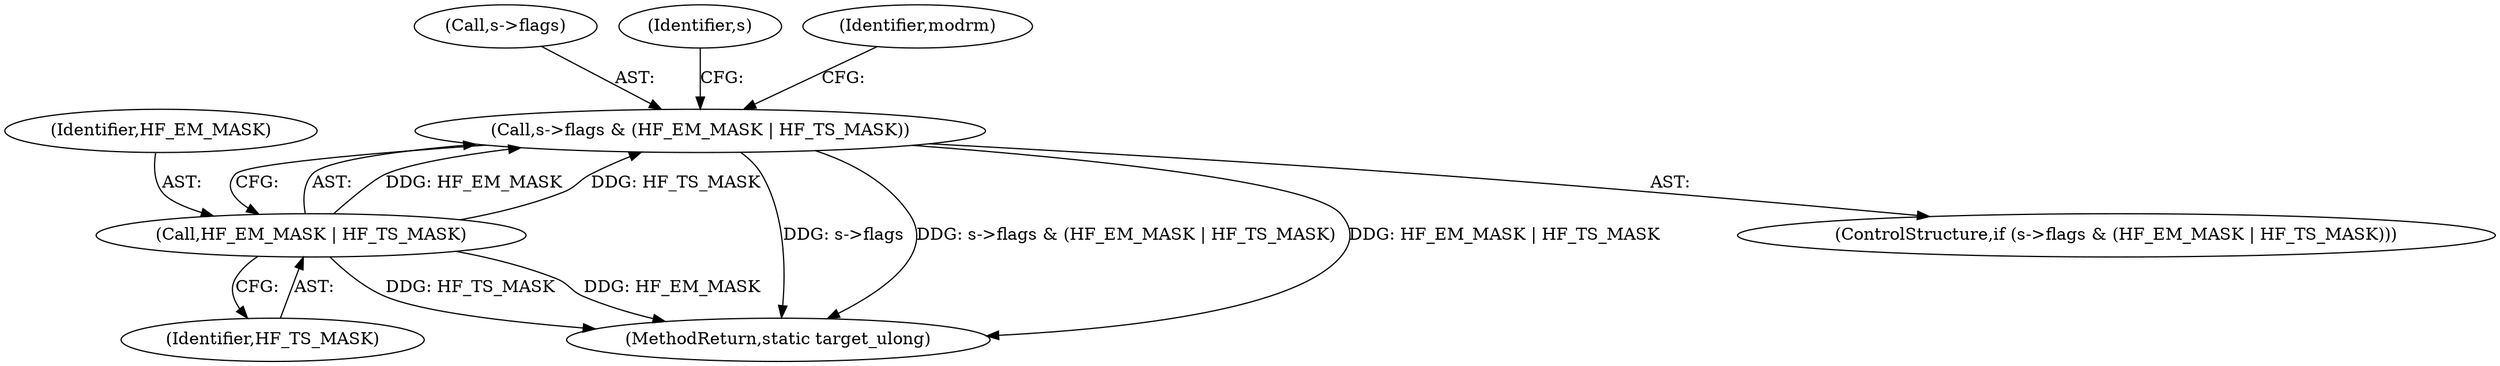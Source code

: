 digraph "0_qemu_30663fd26c0307e414622c7a8607fbc04f92ec14@pointer" {
"1004419" [label="(Call,s->flags & (HF_EM_MASK | HF_TS_MASK))"];
"1004423" [label="(Call,HF_EM_MASK | HF_TS_MASK)"];
"1004419" [label="(Call,s->flags & (HF_EM_MASK | HF_TS_MASK))"];
"1004424" [label="(Identifier,HF_EM_MASK)"];
"1004423" [label="(Call,HF_EM_MASK | HF_TS_MASK)"];
"1004420" [label="(Call,s->flags)"];
"1011840" [label="(MethodReturn,static target_ulong)"];
"1004428" [label="(Identifier,s)"];
"1004437" [label="(Identifier,modrm)"];
"1004425" [label="(Identifier,HF_TS_MASK)"];
"1004418" [label="(ControlStructure,if (s->flags & (HF_EM_MASK | HF_TS_MASK)))"];
"1004419" -> "1004418"  [label="AST: "];
"1004419" -> "1004423"  [label="CFG: "];
"1004420" -> "1004419"  [label="AST: "];
"1004423" -> "1004419"  [label="AST: "];
"1004428" -> "1004419"  [label="CFG: "];
"1004437" -> "1004419"  [label="CFG: "];
"1004419" -> "1011840"  [label="DDG: s->flags"];
"1004419" -> "1011840"  [label="DDG: s->flags & (HF_EM_MASK | HF_TS_MASK)"];
"1004419" -> "1011840"  [label="DDG: HF_EM_MASK | HF_TS_MASK"];
"1004423" -> "1004419"  [label="DDG: HF_EM_MASK"];
"1004423" -> "1004419"  [label="DDG: HF_TS_MASK"];
"1004423" -> "1004425"  [label="CFG: "];
"1004424" -> "1004423"  [label="AST: "];
"1004425" -> "1004423"  [label="AST: "];
"1004423" -> "1011840"  [label="DDG: HF_TS_MASK"];
"1004423" -> "1011840"  [label="DDG: HF_EM_MASK"];
}
